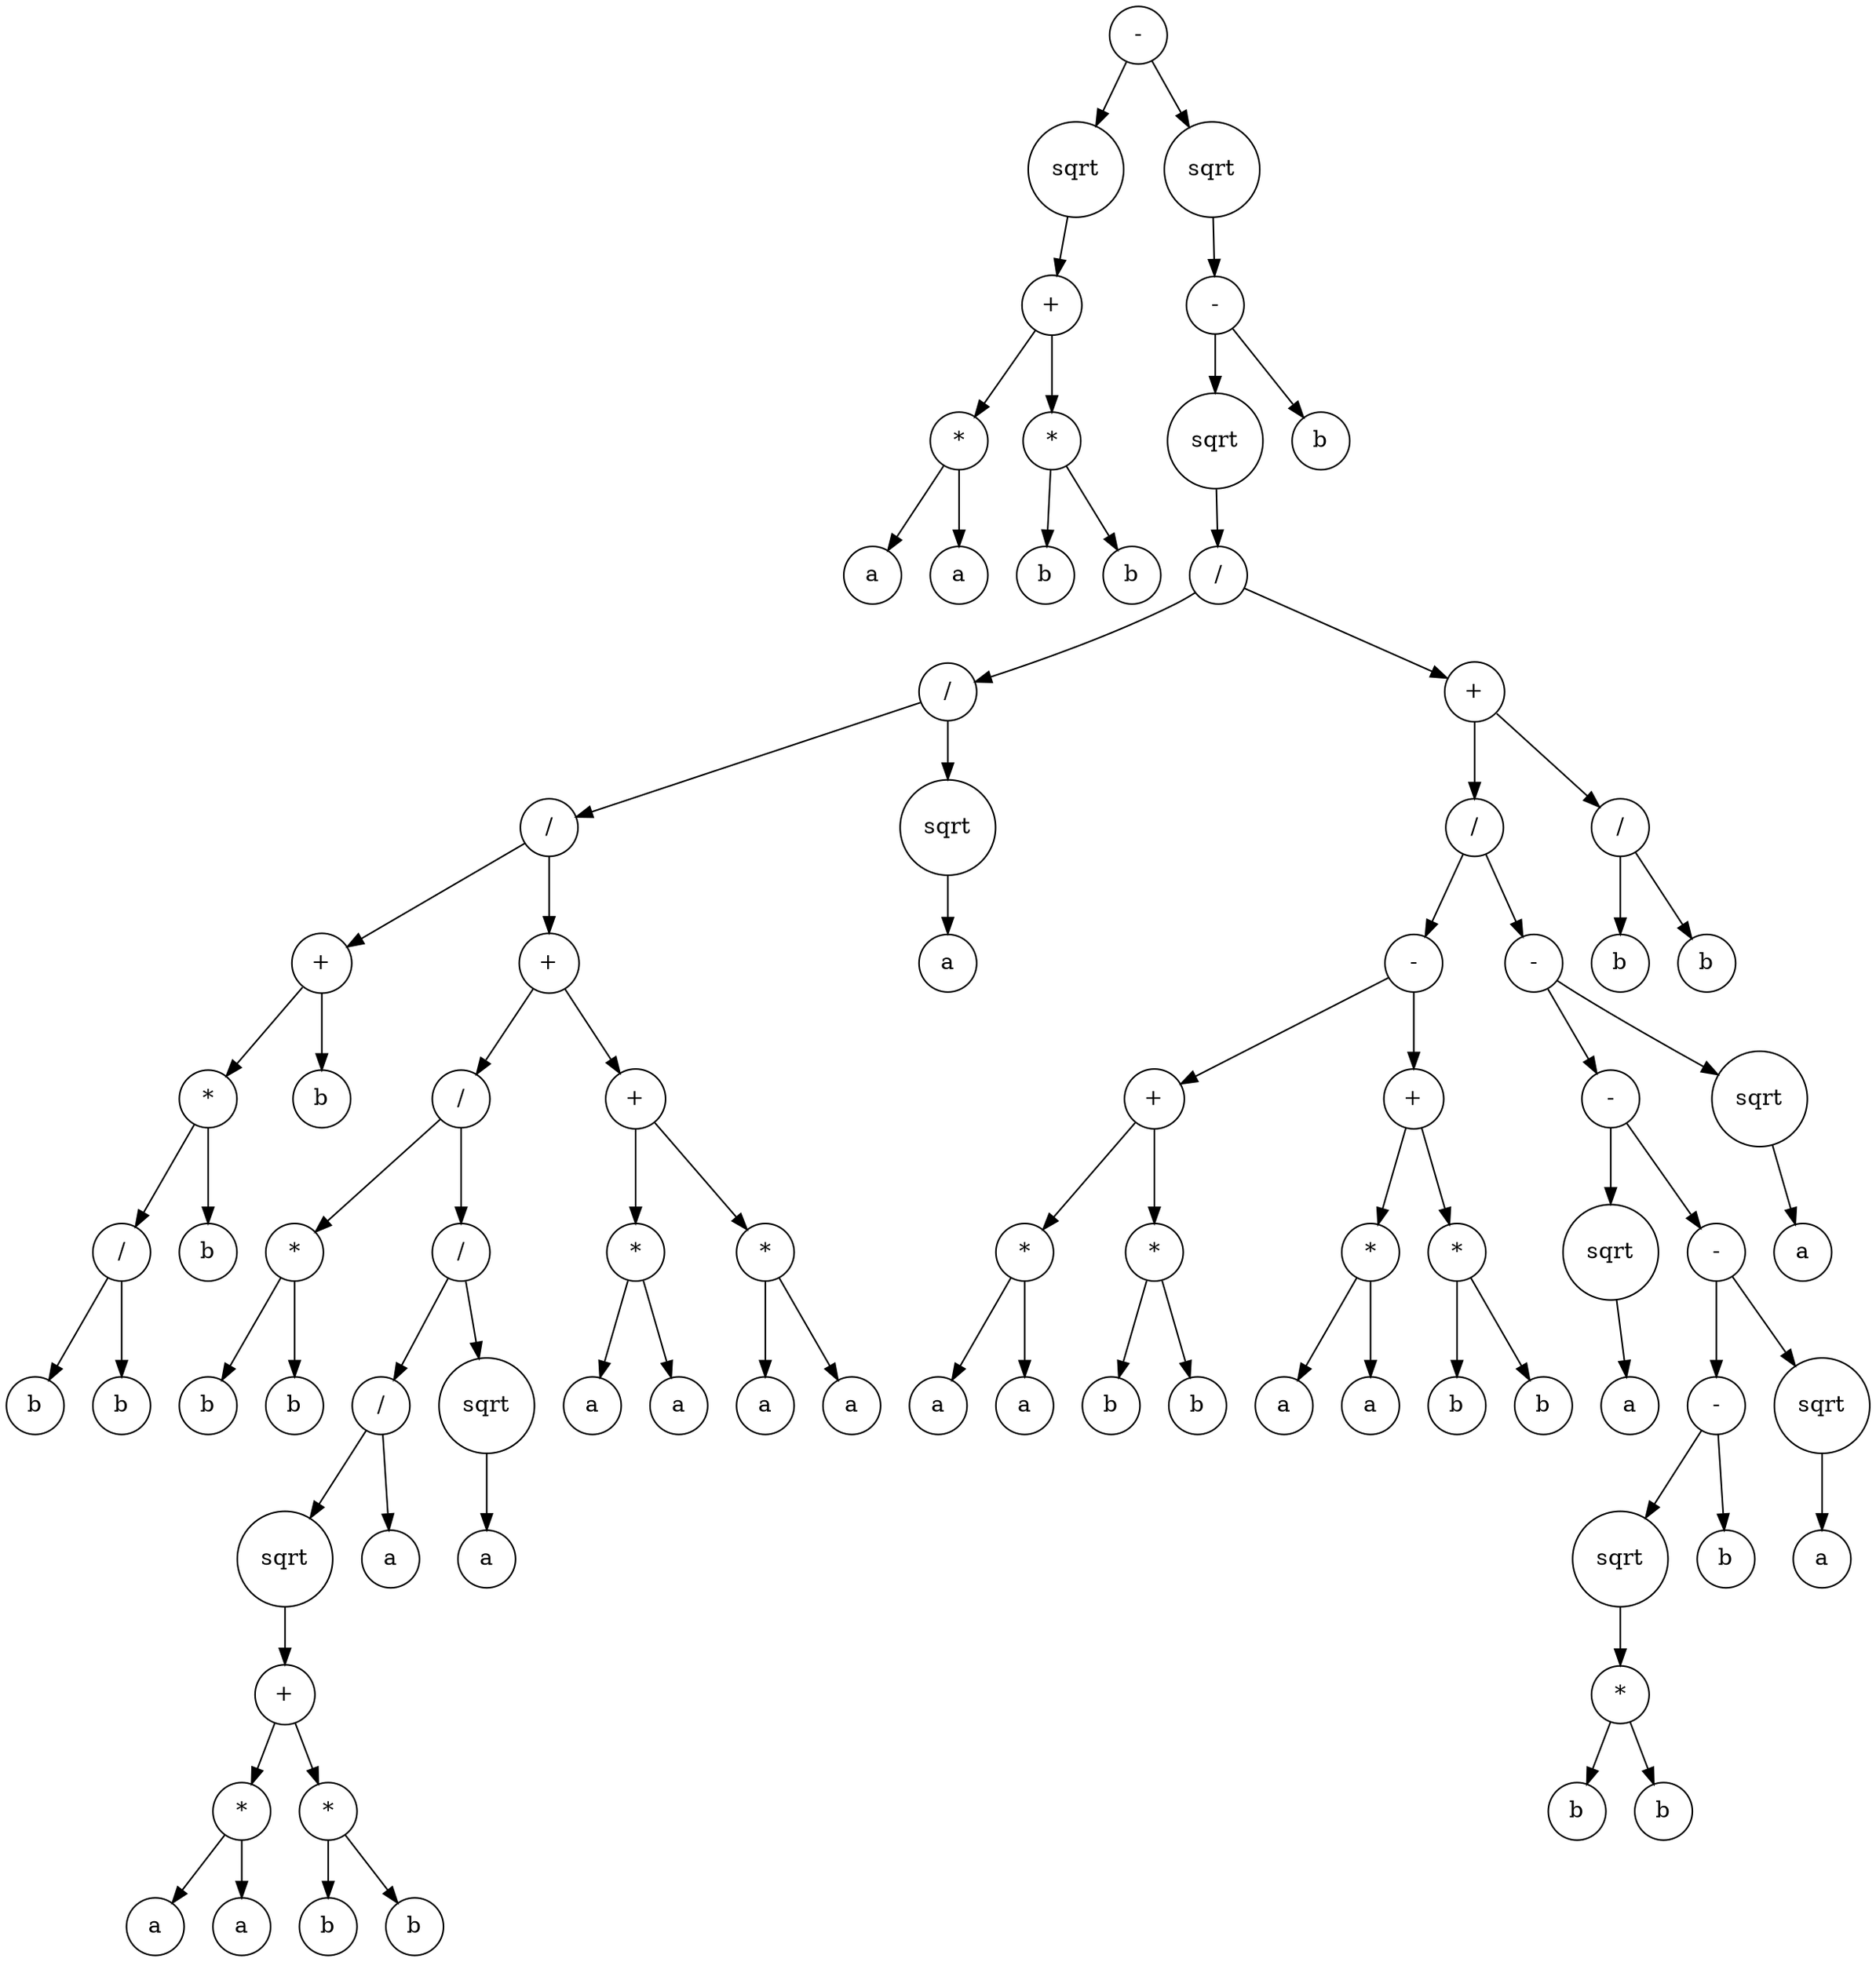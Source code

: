 digraph g {
graph [ordering=out];
node [shape=circle];
n[label = "-"];
n0[label = "sqrt"];
n00[label = "+"];
n000[label = "*"];
n0000[label = "a"];
n000 -> n0000;
n0001[label = "a"];
n000 -> n0001;
n00 -> n000;
n001[label = "*"];
n0010[label = "b"];
n001 -> n0010;
n0011[label = "b"];
n001 -> n0011;
n00 -> n001;
n0 -> n00;
n -> n0;
n1[label = "sqrt"];
n10[label = "-"];
n100[label = "sqrt"];
n1000[label = "/"];
n10000[label = "/"];
n100000[label = "/"];
n1000000[label = "+"];
n10000000[label = "*"];
n100000000[label = "/"];
n1000000000[label = "b"];
n100000000 -> n1000000000;
n1000000001[label = "b"];
n100000000 -> n1000000001;
n10000000 -> n100000000;
n100000001[label = "b"];
n10000000 -> n100000001;
n1000000 -> n10000000;
n10000001[label = "b"];
n1000000 -> n10000001;
n100000 -> n1000000;
n1000001[label = "+"];
n10000010[label = "/"];
n100000100[label = "*"];
n1000001000[label = "b"];
n100000100 -> n1000001000;
n1000001001[label = "b"];
n100000100 -> n1000001001;
n10000010 -> n100000100;
n100000101[label = "/"];
n1000001010[label = "/"];
n10000010100[label = "sqrt"];
n100000101000[label = "+"];
n1000001010000[label = "*"];
n10000010100000[label = "a"];
n1000001010000 -> n10000010100000;
n10000010100001[label = "a"];
n1000001010000 -> n10000010100001;
n100000101000 -> n1000001010000;
n1000001010001[label = "*"];
n10000010100010[label = "b"];
n1000001010001 -> n10000010100010;
n10000010100011[label = "b"];
n1000001010001 -> n10000010100011;
n100000101000 -> n1000001010001;
n10000010100 -> n100000101000;
n1000001010 -> n10000010100;
n10000010101[label = "a"];
n1000001010 -> n10000010101;
n100000101 -> n1000001010;
n1000001011[label = "sqrt"];
n10000010110[label = "a"];
n1000001011 -> n10000010110;
n100000101 -> n1000001011;
n10000010 -> n100000101;
n1000001 -> n10000010;
n10000011[label = "+"];
n100000110[label = "*"];
n1000001100[label = "a"];
n100000110 -> n1000001100;
n1000001101[label = "a"];
n100000110 -> n1000001101;
n10000011 -> n100000110;
n100000111[label = "*"];
n1000001110[label = "a"];
n100000111 -> n1000001110;
n1000001111[label = "a"];
n100000111 -> n1000001111;
n10000011 -> n100000111;
n1000001 -> n10000011;
n100000 -> n1000001;
n10000 -> n100000;
n100001[label = "sqrt"];
n1000010[label = "a"];
n100001 -> n1000010;
n10000 -> n100001;
n1000 -> n10000;
n10001[label = "+"];
n100010[label = "/"];
n1000100[label = "-"];
n10001000[label = "+"];
n100010000[label = "*"];
n1000100000[label = "a"];
n100010000 -> n1000100000;
n1000100001[label = "a"];
n100010000 -> n1000100001;
n10001000 -> n100010000;
n100010001[label = "*"];
n1000100010[label = "b"];
n100010001 -> n1000100010;
n1000100011[label = "b"];
n100010001 -> n1000100011;
n10001000 -> n100010001;
n1000100 -> n10001000;
n10001001[label = "+"];
n100010010[label = "*"];
n1000100100[label = "a"];
n100010010 -> n1000100100;
n1000100101[label = "a"];
n100010010 -> n1000100101;
n10001001 -> n100010010;
n100010011[label = "*"];
n1000100110[label = "b"];
n100010011 -> n1000100110;
n1000100111[label = "b"];
n100010011 -> n1000100111;
n10001001 -> n100010011;
n1000100 -> n10001001;
n100010 -> n1000100;
n1000101[label = "-"];
n10001010[label = "-"];
n100010100[label = "sqrt"];
n1000101000[label = "a"];
n100010100 -> n1000101000;
n10001010 -> n100010100;
n100010101[label = "-"];
n1000101010[label = "-"];
n10001010100[label = "sqrt"];
n100010101000[label = "*"];
n1000101010000[label = "b"];
n100010101000 -> n1000101010000;
n1000101010001[label = "b"];
n100010101000 -> n1000101010001;
n10001010100 -> n100010101000;
n1000101010 -> n10001010100;
n10001010101[label = "b"];
n1000101010 -> n10001010101;
n100010101 -> n1000101010;
n1000101011[label = "sqrt"];
n10001010110[label = "a"];
n1000101011 -> n10001010110;
n100010101 -> n1000101011;
n10001010 -> n100010101;
n1000101 -> n10001010;
n10001011[label = "sqrt"];
n100010110[label = "a"];
n10001011 -> n100010110;
n1000101 -> n10001011;
n100010 -> n1000101;
n10001 -> n100010;
n100011[label = "/"];
n1000110[label = "b"];
n100011 -> n1000110;
n1000111[label = "b"];
n100011 -> n1000111;
n10001 -> n100011;
n1000 -> n10001;
n100 -> n1000;
n10 -> n100;
n101[label = "b"];
n10 -> n101;
n1 -> n10;
n -> n1;
}
